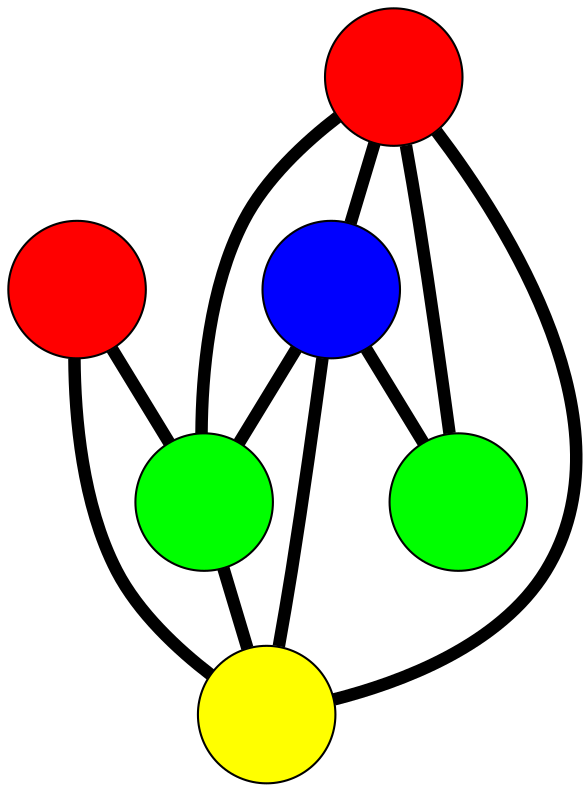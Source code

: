 graph G {
	graph [bb="-164.31,-88.766,164.55,88.414",
		overlap=false,
		sep=0.0,
		splines=true
	];
	node [color=black,
		fixedsize=true,
		fontname="Latin Modern Math",
		fontsize=42,
		height=.92,
		label="\N",
		penwidth=1,
		shape=circle,
		width=.92
	];
	edge [color=black,
		penwidth=6,
		style=bold
	];
	0	 [fillcolor=red,
		height=0.91667,
		label="",
		pos="26.826,-55.766",
		style=filled,
		width=0.91667];
	2	 [fillcolor=blue,
		height=0.91667,
		label="",
		pos="57.052,22.64",
		style=filled,
		width=0.91667];
	0 -- 2	 [pos="38.772,-24.777 40.851,-19.384 43.014,-13.774 45.094,-8.3794"];
	3	 [fillcolor=green,
		height=0.91667,
		label="",
		pos="131.55,-50.319",
		style=filled,
		width=0.91667];
	0 -- 3	 [pos="59.962,-54.042 72.186,-53.406 86.035,-52.686 98.272,-52.05"];
	4	 [fillcolor=green,
		height=0.91667,
		label="",
		pos="-26.819,55.414",
		style=filled,
		width=0.91667];
	0 -- 4	 [pos="12.45,-25.972 4.7533,-10.02 -4.7004,9.5734 -12.403,25.538"];
	5	 [fillcolor=yellow,
		height=0.91667,
		label="",
		pos="-57.302,-22.912",
		style=filled,
		width=0.91667];
	0 -- 5	 [pos="-4.0224,-43.719 -11.338,-40.862 -19.142,-37.815 -26.457,-34.958"];
	1	 [fillcolor=red,
		height=0.91667,
		label="",
		pos="-131.31,50.942",
		style=filled,
		width=0.91667];
	1 -- 4	 [pos="-98.248,52.357 -86.051,52.879 -72.234,53.471 -60.024,53.993"];
	1 -- 5	 [pos="-107.89,27.574 -99.254,18.953 -89.468,9.1871 -80.82,0.55714"];
	2 -- 3	 [pos="81.034,-0.84591 89.627,-9.2606 99.302,-18.736 107.87,-27.126"];
	2 -- 4	 [pos="26.298,34.658 19.005,37.508 11.225,40.548 3.9317,43.398"];
	2 -- 5	 [pos="26.106,10.313 9.8346,3.8313 -10.056,-4.092 -26.331,-10.575"];
	4 -- 5	 [pos="-38.866,24.457 -40.963,19.07 -43.145,13.465 -45.242,8.0759"];
}
